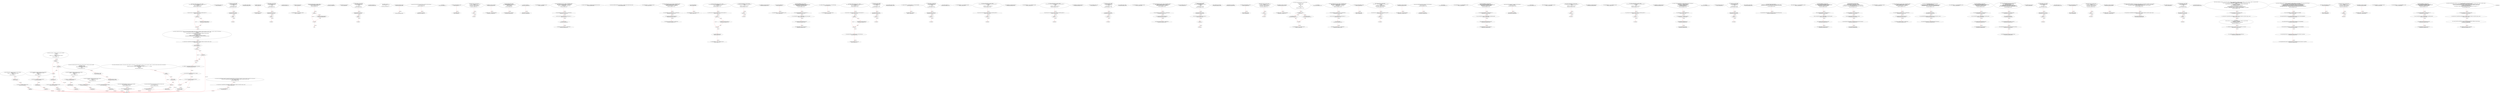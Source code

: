 digraph  {
13 [label="2_ function add(uint256 a, uint256 b) internal pure returns (uint256) {\n        uint256 c = a + b;\n        require(c >= a, \"SafeMath: addition overflow\");\n        return c;\n    }\n13-function_definition-3-7", method="add(uint256 a,uint256 b)", type_label=function_definition];
30 [label="3_ uint256 c = a + b;\n30-new_variable-4-4", method="add(uint256 a,uint256 b)", type_label=new_variable];
38 [label="4_ require(c >= a, \"SafeMath: addition overflow\");\n38-expression_statement-5-5", method="add(uint256 a,uint256 b)", type_label=expression_statement];
48 [label="5_ return c;\n48-return-6-6", method="add(uint256 a,uint256 b)", type_label=return];
50 [label="7_ function sub(uint256 a, uint256 b) internal pure returns (uint256) {\n        require(b <= a, \"SafeMath: subtraction overflow\");\n        uint256 c = a - b;\n        return c;\n    }\n50-function_definition-8-12", method="sub(uint256 a,uint256 b)", type_label=function_definition];
67 [label="8_ require(b <= a, \"SafeMath: subtraction overflow\");\n67-expression_statement-9-9", method="sub(uint256 a,uint256 b)", type_label=expression_statement];
77 [label="9_ uint256 c = a - b;\n77-new_variable-10-10", method="sub(uint256 a,uint256 b)", type_label=new_variable];
85 [label="10_ return c;\n85-return-11-11", method="sub(uint256 a,uint256 b)", type_label=return];
87 [label="12_ function mul(uint256 a, uint256 b) internal pure returns (uint256) {\n        if (a == 0) {\n            return 0;\n        }\n        uint256 c = a * b;\n        require(c / a == b, \"SafeMath: multiplication overflow\");\n        return c;\n    }\n87-function_definition-13-20", method="mul(uint256 a,uint256 b)", type_label=function_definition];
104 [label="13_ if_a == 0\n104-if-14-16", method="mul(uint256 a,uint256 b)", type_label=if];
3520 [label="13_ end_if", method="mul(uint256 a,uint256 b)", type_label=end_if];
109 [label="14_ return 0;\n109-return-15-15", method="mul(uint256 a,uint256 b)", type_label=return];
111 [label="16_ uint256 c = a * b;\n111-new_variable-17-17", method="mul(uint256 a,uint256 b)", type_label=new_variable];
119 [label="17_ require(c / a == b, \"SafeMath: multiplication overflow\");\n119-expression_statement-18-18", method="mul(uint256 a,uint256 b)", type_label=expression_statement];
131 [label="18_ return c;\n131-return-19-19", method="mul(uint256 a,uint256 b)", type_label=return];
133 [label="20_ function div(uint256 a, uint256 b) internal pure returns (uint256) {\n        require(b > 0, \"SafeMath: division by zero\");\n        uint256 c = a / b;\n        return c;\n    }\n133-function_definition-21-25", method="div(uint256 a,uint256 b)", type_label=function_definition];
150 [label="21_ require(b > 0, \"SafeMath: division by zero\");\n150-expression_statement-22-22", method="div(uint256 a,uint256 b)", type_label=expression_statement];
160 [label="22_ uint256 c = a / b;\n160-new_variable-23-23", method="div(uint256 a,uint256 b)", type_label=new_variable];
168 [label="23_ return c;\n168-return-24-24", method="div(uint256 a,uint256 b)", type_label=return];
170 [label="25_ function mod(uint256 a, uint256 b) internal pure returns (uint256) {\n        require(b != 0, \"SafeMath: modulo by zero\");\n        return a % b;\n    }\n170-function_definition-26-29", method="mod(uint256 a,uint256 b)", type_label=function_definition];
187 [label="26_ require(b != 0, \"SafeMath: modulo by zero\");\n187-expression_statement-27-27", method="mod(uint256 a,uint256 b)", type_label=expression_statement];
197 [label="27_ return a % b;\n197-return-28-28", method="mod(uint256 a,uint256 b)", type_label=return];
204 [label="31_ bool not_called_re_ent34 = true;\n204-new_variable-32-32", method="", type_label=new_variable];
210 [label="32_ function bug_re_ent34() public{\n        require(not_called_re_ent34);\n        if( ! (msg.sender.send(1 ether) ) ){\n            revert();\n        }\n        not_called_re_ent34 = false;\n    }\n210-function_definition-33-39", method="bug_re_ent34()", type_label=function_definition];
214 [label="33_ require(not_called_re_ent34);\n214-expression_statement-34-34", method="bug_re_ent34()", type_label=expression_statement];
219 [label="34_ if\n219-if-35-37", method="bug_re_ent34()", type_label=if];
3635 [label="34_ end_if", method="bug_re_ent34()", type_label=end_if];
234 [label="37_ not_called_re_ent34 = false;\n234-expression_statement-38-38", method="bug_re_ent34()", type_label=expression_statement];
239 [label="39_ address public owner;\n239-new_variable-40-40", method="", type_label=new_variable];
244 [label="40_ uint256 counter_re_ent21 =0;\n244-new_variable-41-41", method="", type_label=new_variable];
249 [label="41_ function callme_re_ent21() public{\n        require(counter_re_ent21<=5);\n	if( ! (msg.sender.send(10 ether) ) ){\n            revert();\n        }\n        counter_re_ent21 += 1;\n    }\n249-function_definition-42-48", method="callme_re_ent21()", type_label=function_definition];
253 [label="42_ require(counter_re_ent21<=5);\n253-expression_statement-43-43", method="callme_re_ent21()", type_label=expression_statement];
260 [label="43_ if\n260-if-44-46", method="callme_re_ent21()", type_label=if];
3676 [label="43_ end_if", method="callme_re_ent21()", type_label=end_if];
275 [label="46_ counter_re_ent21 += 1;\n275-expression_statement-47-47", method="callme_re_ent21()", type_label=expression_statement];
279 [label="48_ address private newOwner;\n279-new_variable-49-49", method="", type_label=new_variable];
284 [label="49_ mapping(address => uint) balances_re_ent36;\n284-new_variable-50-50", method="", type_label=new_variable];
290 [label="50_ function withdraw_balances_re_ent36 () public {\n       if (msg.sender.send(balances_re_ent36[msg.sender ]))\n          balances_re_ent36[msg.sender] = 0;\n      }\n290-function_definition-51-54", method="withdraw_balances_re_ent36()", type_label=function_definition];
294 [label="51_ if\n294-if-52-53", method="withdraw_balances_re_ent36()", type_label=if];
3710 [label="51_ end_if", method="withdraw_balances_re_ent36()", type_label=end_if];
307 [label="52_ balances_re_ent36[msg.sender] = 0;\n307-expression_statement-53-53", method="withdraw_balances_re_ent36()", type_label=expression_statement];
331 [label="56_ owner = msg.sender;\n331-expression_statement-57-57", method="", type_label=expression_statement];
337 [label="58_ uint256 counter_re_ent42 =0;\n337-new_variable-59-59", method="", type_label=new_variable];
342 [label="59_ function callme_re_ent42() public{\n        require(counter_re_ent42<=5);\n	if( ! (msg.sender.send(10 ether) ) ){\n            revert();\n        }\n        counter_re_ent42 += 1;\n    }\n342-function_definition-60-66", method="callme_re_ent42()", type_label=function_definition];
346 [label="60_ require(counter_re_ent42<=5);\n346-expression_statement-61-61", method="callme_re_ent42()", type_label=expression_statement];
353 [label="61_ if\n353-if-62-64", method="callme_re_ent42()", type_label=if];
3769 [label="61_ end_if", method="callme_re_ent42()", type_label=end_if];
368 [label="64_ counter_re_ent42 += 1;\n368-expression_statement-65-65", method="callme_re_ent42()", type_label=expression_statement];
372 [label="66_ modifier onlyOwner {\n        require(msg.sender == owner);\n        _;\n    }\n372-expression_statement-67-70", method="", type_label=expression_statement];
375 [label="67_ require(msg.sender == owner);\n375-expression_statement-68-68", method="", type_label=expression_statement];
384 [label="68_ _;\n384-expression_statement-69-69", method="", type_label=expression_statement];
386 [label="70_ function onlyOwnerTransferOwnership(address _newOwner) public onlyOwner {\n        newOwner = _newOwner;\n    }\n386-function_definition-71-73", method="onlyOwnerTransferOwnership(address _newOwner)", type_label=function_definition];
393 [label="70_ onlyOwner\n393-expression_statement-71-71", method="onlyOwnerTransferOwnership(address _newOwner)", type_label=expression_statement];
396 [label="71_ newOwner = _newOwner;\n396-expression_statement-72-72", method="onlyOwnerTransferOwnership(address _newOwner)", type_label=expression_statement];
400 [label="73_ address payable lastPlayer_re_ent2;\n400-new_variable-74-74", method="", type_label=new_variable];
404 [label="74_ uint jackpot_re_ent2;\n404-new_variable-75-75", method="", type_label=new_variable];
408 [label="75_ function buyTicket_re_ent2() public{\n	    if (!(lastPlayer_re_ent2.send(jackpot_re_ent2)))\n        revert();\n      lastPlayer_re_ent2 = msg.sender;\n      jackpot_re_ent2    = address(this).balance;\n    }\n408-function_definition-76-81", method="buyTicket_re_ent2()", type_label=function_definition];
412 [label="76_ if\n412-if-77-78", method="buyTicket_re_ent2()", type_label=if];
3828 [label="76_ end_if", method="buyTicket_re_ent2()", type_label=end_if];
423 [label="78_ lastPlayer_re_ent2 = msg.sender;\n423-expression_statement-79-79", method="buyTicket_re_ent2()", type_label=expression_statement];
429 [label="79_ jackpot_re_ent2    = address(this).balance;\n429-expression_statement-80-80", method="buyTicket_re_ent2()", type_label=expression_statement];
437 [label="81_ function acceptOwnership() public {\n        require(msg.sender == newOwner);\n        emit OwnershipTransferred(now, owner, newOwner);\n        owner = newOwner;\n        newOwner = address(0);\n    }\n437-function_definition-82-87", method="acceptOwnership()", type_label=function_definition];
441 [label="82_ require(msg.sender == newOwner);\n441-expression_statement-83-83", method="acceptOwnership()", type_label=expression_statement];
458 [label="84_ owner = newOwner;\n458-expression_statement-85-85", method="acceptOwnership()", type_label=expression_statement];
462 [label="85_ newOwner = address(0);\n462-expression_statement-86-86", method="acceptOwnership()", type_label=expression_statement];
468 [label="87_ mapping(address => uint) balances_re_ent17;\n468-new_variable-88-88", method="", type_label=new_variable];
474 [label="88_ function withdrawFunds_re_ent17 (uint256 _weiToWithdraw) public {\n        require(balances_re_ent17[msg.sender] >= _weiToWithdraw);\n        (bool success,)=msg.sender.call.value(_weiToWithdraw)(\"\");\n        require(success);   \n        balances_re_ent17[msg.sender] -= _weiToWithdraw;\n    }\n474-function_definition-89-94", method="withdrawFunds_re_ent17(uint256 _weiToWithdraw)", type_label=function_definition];
482 [label="89_ require(balances_re_ent17[msg.sender] >= _weiToWithdraw);\n482-expression_statement-90-90", method="withdrawFunds_re_ent17(uint256 _weiToWithdraw)", type_label=expression_statement];
493 [label="90_ (bool success,)=msg.sender.call.value(_weiToWithdraw)(\"\");\n493-new_variable-91-91", method="withdrawFunds_re_ent17(uint256 _weiToWithdraw)", type_label=new_variable];
513 [label="91_ require(success);\n513-expression_statement-92-92", method="withdrawFunds_re_ent17(uint256 _weiToWithdraw)", type_label=expression_statement];
518 [label="92_ balances_re_ent17[msg.sender] -= _weiToWithdraw;\n518-expression_statement-93-93", method="withdrawFunds_re_ent17(uint256 _weiToWithdraw)", type_label=expression_statement];
529 [label="97_ function transfer(address _to, uint256 _amount) external returns (bool);\n529-function_definition-98-98", method="transfer(address _to,uint256 _amount)", type_label=function_definition];
544 [label="98_ function transferFrom(address _from, address _to, uint256 _amount) external returns (bool);\n544-function_definition-99-99", method="transferFrom(address _from,address _to,uint256 _amount)", type_label=function_definition];
574 [label="102_ mapping(address => uint) balances_re_ent10;\n574-new_variable-103-103", method="", type_label=new_variable];
580 [label="103_ function withdrawFunds_re_ent10 (uint256 _weiToWithdraw) public {\n        require(balances_re_ent10[msg.sender] >= _weiToWithdraw);\n        require(msg.sender.send(_weiToWithdraw));   \n        balances_re_ent10[msg.sender] -= _weiToWithdraw;\n    }\n580-function_definition-104-108", method="withdrawFunds_re_ent10(uint256 _weiToWithdraw)", type_label=function_definition];
588 [label="104_ require(balances_re_ent10[msg.sender] >= _weiToWithdraw);\n588-expression_statement-105-105", method="withdrawFunds_re_ent10(uint256 _weiToWithdraw)", type_label=expression_statement];
599 [label="105_ require(msg.sender.send(_weiToWithdraw));\n599-expression_statement-106-106", method="withdrawFunds_re_ent10(uint256 _weiToWithdraw)", type_label=expression_statement];
611 [label="106_ balances_re_ent10[msg.sender] -= _weiToWithdraw;\n611-expression_statement-107-107", method="withdrawFunds_re_ent10(uint256 _weiToWithdraw)", type_label=expression_statement];
619 [label="108_ bool public safeGuard;\n619-new_variable-109-109", method="", type_label=new_variable];
624 [label="109_ mapping(address => uint) balances_re_ent21;\n624-new_variable-110-110", method="", type_label=new_variable];
630 [label="110_ function withdraw_balances_re_ent21 () public {\n       (bool success,)= msg.sender.call.value(balances_re_ent21[msg.sender ])(\"\");\n       if (success)\n          balances_re_ent21[msg.sender] = 0;\n      }\n630-function_definition-111-115", method="withdraw_balances_re_ent21()", type_label=function_definition];
634 [label="111_ (bool success,)= msg.sender.call.value(balances_re_ent21[msg.sender ])(\"\");\n634-new_variable-112-112", method="withdraw_balances_re_ent21()", type_label=new_variable];
658 [label="112_ if\n658-if-113-114", method="withdraw_balances_re_ent21()", type_label=if];
4074 [label="112_ end_if", method="withdraw_balances_re_ent21()", type_label=end_if];
660 [label="113_ balances_re_ent21[msg.sender] = 0;\n660-expression_statement-114-114", method="withdraw_balances_re_ent21()", type_label=expression_statement];
668 [label="115_ address public feeAccount;\n668-new_variable-116-116", method="", type_label=new_variable];
673 [label="116_ mapping(address => uint) userBalance_re_ent12;\n673-new_variable-117-117", method="", type_label=new_variable];
679 [label="117_ function withdrawBalance_re_ent12() public{\n        if( ! (msg.sender.send(userBalance_re_ent12[msg.sender]) ) ){\n            revert();\n        }\n        userBalance_re_ent12[msg.sender] = 0;\n    }\n679-function_definition-118-123", method="withdrawBalance_re_ent12()", type_label=function_definition];
683 [label="118_ if\n683-if-119-121", method="withdrawBalance_re_ent12()", type_label=if];
4099 [label="118_ end_if", method="withdrawBalance_re_ent12()", type_label=end_if];
701 [label="121_ userBalance_re_ent12[msg.sender] = 0;\n701-expression_statement-122-122", method="withdrawBalance_re_ent12()", type_label=expression_statement];
709 [label="123_ uint public tradingFee = 50;\n709-new_variable-124-124", method="", type_label=new_variable];
715 [label="124_ mapping(address => uint) redeemableEther_re_ent11;\n715-new_variable-125-125", method="", type_label=new_variable];
721 [label="125_ function claimReward_re_ent11() public {        \n        require(redeemableEther_re_ent11[msg.sender] > 0);\n        uint transferValue_re_ent11 = redeemableEther_re_ent11[msg.sender];\n        msg.sender.transfer(transferValue_re_ent11);    \n        redeemableEther_re_ent11[msg.sender] = 0;\n    }\n721-function_definition-126-131", method="claimReward_re_ent11()", type_label=function_definition];
725 [label="126_ require(redeemableEther_re_ent11[msg.sender] > 0);\n725-expression_statement-127-127", method="claimReward_re_ent11()", type_label=expression_statement];
736 [label="127_ uint transferValue_re_ent11 = redeemableEther_re_ent11[msg.sender];\n736-new_variable-128-128", method="claimReward_re_ent11()", type_label=new_variable];
746 [label="128_ msg.sender.transfer(transferValue_re_ent11);\n746-expression_statement-129-129", method="claimReward_re_ent11()", type_label=expression_statement];
755 [label="129_ redeemableEther_re_ent11[msg.sender] = 0;\n755-expression_statement-130-130", method="claimReward_re_ent11()", type_label=expression_statement];
763 [label="131_ mapping (address => mapping (address => uint)) public tokens;\n763-new_variable-132-132", method="", type_label=new_variable];
772 [label="132_ mapping(address => uint) balances_re_ent1;\n772-new_variable-133-133", method="", type_label=new_variable];
778 [label="133_ function withdraw_balances_re_ent1 () public {\n       (bool success,) =msg.sender.call.value(balances_re_ent1[msg.sender ])(\"\");\n       if (success)\n          balances_re_ent1[msg.sender] = 0;\n      }\n778-function_definition-134-138", method="withdraw_balances_re_ent1()", type_label=function_definition];
782 [label="134_ (bool success,) =msg.sender.call.value(balances_re_ent1[msg.sender ])(\"\");\n782-new_variable-135-135", method="withdraw_balances_re_ent1()", type_label=new_variable];
806 [label="135_ if\n806-if-136-137", method="withdraw_balances_re_ent1()", type_label=if];
4222 [label="135_ end_if", method="withdraw_balances_re_ent1()", type_label=end_if];
808 [label="136_ balances_re_ent1[msg.sender] = 0;\n808-expression_statement-137-137", method="withdraw_balances_re_ent1()", type_label=expression_statement];
816 [label="138_ mapping (address => mapping (bytes32 => bool)) public orders;\n816-new_variable-139-139", method="", type_label=new_variable];
825 [label="139_ bool not_called_re_ent41 = true;\n825-new_variable-140-140", method="", type_label=new_variable];
831 [label="140_ function bug_re_ent41() public{\n        require(not_called_re_ent41);\n        if( ! (msg.sender.send(1 ether) ) ){\n            revert();\n        }\n        not_called_re_ent41 = false;\n    }\n831-function_definition-141-147", method="bug_re_ent41()", type_label=function_definition];
835 [label="141_ require(not_called_re_ent41);\n835-expression_statement-142-142", method="bug_re_ent41()", type_label=expression_statement];
840 [label="142_ if\n840-if-143-145", method="bug_re_ent41()", type_label=if];
4256 [label="142_ end_if", method="bug_re_ent41()", type_label=end_if];
855 [label="145_ not_called_re_ent41 = false;\n855-expression_statement-146-146", method="bug_re_ent41()", type_label=expression_statement];
860 [label="147_ mapping (address => mapping (bytes32 => uint)) public orderFills;\n860-new_variable-148-148", method="", type_label=new_variable];
869 [label="148_ uint256 counter_re_ent35 =0;\n869-new_variable-149-149", method="", type_label=new_variable];
874 [label="149_ function callme_re_ent35() public{\n        require(counter_re_ent35<=5);\n	if( ! (msg.sender.send(10 ether) ) ){\n            revert();\n        }\n        counter_re_ent35 += 1;\n    }\n874-function_definition-150-156", method="callme_re_ent35()", type_label=function_definition];
878 [label="150_ require(counter_re_ent35<=5);\n878-expression_statement-151-151", method="callme_re_ent35()", type_label=expression_statement];
885 [label="151_ if\n885-if-152-154", method="callme_re_ent35()", type_label=if];
4301 [label="151_ end_if", method="callme_re_ent35()", type_label=end_if];
900 [label="154_ counter_re_ent35 += 1;\n900-expression_statement-155-155", method="callme_re_ent35()", type_label=expression_statement];
938 [label="157_ mapping(address => uint) userBalance_re_ent40;\n938-new_variable-158-158", method="", type_label=new_variable];
944 [label="158_ function withdrawBalance_re_ent40() public{\n        (bool success,)=msg.sender.call.value(userBalance_re_ent40[msg.sender])(\"\");\n        if( ! success ){\n            revert();\n        }\n        userBalance_re_ent40[msg.sender] = 0;\n    }\n944-function_definition-159-165", method="withdrawBalance_re_ent40()", type_label=function_definition];
948 [label="159_ (bool success,)=msg.sender.call.value(userBalance_re_ent40[msg.sender])(\"\");\n948-new_variable-160-160", method="withdrawBalance_re_ent40()", type_label=new_variable];
972 [label="160_ if\n972-if-161-163", method="withdrawBalance_re_ent40()", type_label=if];
4388 [label="160_ end_if", method="withdrawBalance_re_ent40()", type_label=end_if];
978 [label="163_ userBalance_re_ent40[msg.sender] = 0;\n978-expression_statement-164-164", method="withdrawBalance_re_ent40()", type_label=expression_statement];
1032 [label="166_ mapping(address => uint) userBalance_re_ent33;\n1032-new_variable-167-167", method="", type_label=new_variable];
1038 [label="167_ function withdrawBalance_re_ent33() public{\n        (bool success,)= msg.sender.call.value(userBalance_re_ent33[msg.sender])(\"\");\n        if( ! success ){\n            revert();\n        }\n        userBalance_re_ent33[msg.sender] = 0;\n    }\n1038-function_definition-168-174", method="withdrawBalance_re_ent33()", type_label=function_definition];
1042 [label="168_ (bool success,)= msg.sender.call.value(userBalance_re_ent33[msg.sender])(\"\");\n1042-new_variable-169-169", method="withdrawBalance_re_ent33()", type_label=new_variable];
1066 [label="169_ if\n1066-if-170-172", method="withdrawBalance_re_ent33()", type_label=if];
4482 [label="169_ end_if", method="withdrawBalance_re_ent33()", type_label=end_if];
1072 [label="172_ userBalance_re_ent33[msg.sender] = 0;\n1072-expression_statement-173-173", method="withdrawBalance_re_ent33()", type_label=expression_statement];
1110 [label="175_ bool not_called_re_ent27 = true;\n1110-new_variable-176-176", method="", type_label=new_variable];
1116 [label="176_ function bug_re_ent27() public{\n        require(not_called_re_ent27);\n        if( ! (msg.sender.send(1 ether) ) ){\n            revert();\n        }\n        not_called_re_ent27 = false;\n    }\n1116-function_definition-177-183", method="bug_re_ent27()", type_label=function_definition];
1120 [label="177_ require(not_called_re_ent27);\n1120-expression_statement-178-178", method="bug_re_ent27()", type_label=expression_statement];
1125 [label="178_ if\n1125-if-179-181", method="bug_re_ent27()", type_label=if];
4541 [label="178_ end_if", method="bug_re_ent27()", type_label=end_if];
1140 [label="181_ not_called_re_ent27 = false;\n1140-expression_statement-182-182", method="bug_re_ent27()", type_label=expression_statement];
1167 [label="184_ mapping(address => uint) balances_re_ent31;\n1167-new_variable-185-185", method="", type_label=new_variable];
1173 [label="185_ function withdrawFunds_re_ent31 (uint256 _weiToWithdraw) public {\n        require(balances_re_ent31[msg.sender] >= _weiToWithdraw);\n        require(msg.sender.send(_weiToWithdraw));   \n        balances_re_ent31[msg.sender] -= _weiToWithdraw;\n    }\n1173-function_definition-186-190", method="withdrawFunds_re_ent31(uint256 _weiToWithdraw)", type_label=function_definition];
1181 [label="186_ require(balances_re_ent31[msg.sender] >= _weiToWithdraw);\n1181-expression_statement-187-187", method="withdrawFunds_re_ent31(uint256 _weiToWithdraw)", type_label=expression_statement];
1192 [label="187_ require(msg.sender.send(_weiToWithdraw));\n1192-expression_statement-188-188", method="withdrawFunds_re_ent31(uint256 _weiToWithdraw)", type_label=expression_statement];
1204 [label="188_ balances_re_ent31[msg.sender] -= _weiToWithdraw;\n1204-expression_statement-189-189", method="withdrawFunds_re_ent31(uint256 _weiToWithdraw)", type_label=expression_statement];
1234 [label="191_ bool not_called_re_ent13 = true;\n1234-new_variable-192-192", method="", type_label=new_variable];
1240 [label="192_ function bug_re_ent13() public{\n        require(not_called_re_ent13);\n        (bool success,)=msg.sender.call.value(1 ether)(\"\");\n        if( ! success ){\n            revert();\n        }\n        not_called_re_ent13 = false;\n    }\n1240-function_definition-193-200", method="bug_re_ent13()", type_label=function_definition];
1244 [label="193_ require(not_called_re_ent13);\n1244-expression_statement-194-194", method="bug_re_ent13()", type_label=expression_statement];
1249 [label="194_ (bool success,)=msg.sender.call.value(1 ether)(\"\");\n1249-new_variable-195-195", method="bug_re_ent13()", type_label=new_variable];
1270 [label="195_ if\n1270-if-196-198", method="bug_re_ent13()", type_label=if];
4686 [label="195_ end_if", method="bug_re_ent13()", type_label=end_if];
1276 [label="198_ not_called_re_ent13 = false;\n1276-expression_statement-199-199", method="bug_re_ent13()", type_label=expression_statement];
1293 [label="202_ feeAccount = msg.sender;\n1293-expression_statement-203-203", method="", type_label=expression_statement];
1299 [label="204_ address payable lastPlayer_re_ent37;\n1299-new_variable-205-205", method="", type_label=new_variable];
1303 [label="205_ uint jackpot_re_ent37;\n1303-new_variable-206-206", method="", type_label=new_variable];
1307 [label="206_ function buyTicket_re_ent37() public{\n	    if (!(lastPlayer_re_ent37.send(jackpot_re_ent37)))\n        revert();\n      lastPlayer_re_ent37 = msg.sender;\n      jackpot_re_ent37    = address(this).balance;\n    }\n1307-function_definition-207-212", method="buyTicket_re_ent37()", type_label=function_definition];
1311 [label="207_ if\n1311-if-208-209", method="buyTicket_re_ent37()", type_label=if];
4727 [label="207_ end_if", method="buyTicket_re_ent37()", type_label=end_if];
1322 [label="209_ lastPlayer_re_ent37 = msg.sender;\n1322-expression_statement-210-210", method="buyTicket_re_ent37()", type_label=expression_statement];
1328 [label="210_ jackpot_re_ent37    = address(this).balance;\n1328-expression_statement-211-211", method="buyTicket_re_ent37()", type_label=expression_statement];
1336 [label="212_ function changeSafeguardStatus() onlyOwner public\n    {\n        if (safeGuard == false)\n        {\n            safeGuard = true;\n        }\n        else\n        {\n            safeGuard = false;    \n        }\n    }\n1336-function_definition-213-223", method="changeSafeguardStatus()", type_label=function_definition];
1338 [label="212_ onlyOwner\n1338-expression_statement-213-213", method="changeSafeguardStatus()", type_label=expression_statement];
1342 [label="214_ if_safeGuard == false\n1342-if-215-222", method="changeSafeguardStatus()", type_label=if];
4758 [label="214_ end_if", method="changeSafeguardStatus()", type_label=end_if];
1348 [label="216_ safeGuard = true;\n1348-expression_statement-217-217", method="changeSafeguardStatus()", type_label=expression_statement];
1354 [label="220_ safeGuard = false;\n1354-expression_statement-221-221", method="changeSafeguardStatus()", type_label=expression_statement];
1359 [label="223_ mapping(address => uint) balances_re_ent3;\n1359-new_variable-224-224", method="", type_label=new_variable];
1365 [label="224_ function withdrawFunds_re_ent3 (uint256 _weiToWithdraw) public {\n        require(balances_re_ent3[msg.sender] >= _weiToWithdraw);\n	(bool success,)= msg.sender.call.value(_weiToWithdraw)(\"\");\n        require(success);   \n        balances_re_ent3[msg.sender] -= _weiToWithdraw;\n    }\n1365-function_definition-225-230", method="withdrawFunds_re_ent3(uint256 _weiToWithdraw)", type_label=function_definition];
1373 [label="225_ require(balances_re_ent3[msg.sender] >= _weiToWithdraw);\n1373-expression_statement-226-226", method="withdrawFunds_re_ent3(uint256 _weiToWithdraw)", type_label=expression_statement];
1384 [label="226_ (bool success,)= msg.sender.call.value(_weiToWithdraw)(\"\");\n1384-new_variable-227-227", method="withdrawFunds_re_ent3(uint256 _weiToWithdraw)", type_label=new_variable];
1404 [label="227_ require(success);\n1404-expression_statement-228-228", method="withdrawFunds_re_ent3(uint256 _weiToWithdraw)", type_label=expression_statement];
1409 [label="228_ balances_re_ent3[msg.sender] -= _weiToWithdraw;\n1409-expression_statement-229-229", method="withdrawFunds_re_ent3(uint256 _weiToWithdraw)", type_label=expression_statement];
1417 [label="230_ function calculatePercentage(uint256 PercentOf, uint256 percentTo ) internal pure returns (uint256) \n    {\n        uint256 factor = 10000;\n        require(percentTo <= factor);\n        uint256 c = PercentOf.mul(percentTo).div(factor);\n        return c;\n    }\n1417-function_definition-231-237", method="calculatePercentage(uint256 PercentOf,uint256 percentTo)", type_label=function_definition];
1434 [label="232_ uint256 factor = 10000;\n1434-new_variable-233-233", method="calculatePercentage(uint256 PercentOf,uint256 percentTo)", type_label=new_variable];
1440 [label="233_ require(percentTo <= factor);\n1440-expression_statement-234-234", method="calculatePercentage(uint256 PercentOf,uint256 percentTo)", type_label=expression_statement];
1447 [label="234_ uint256 c = PercentOf.mul(percentTo).div(factor);\n1447-new_variable-235-235", method="calculatePercentage(uint256 PercentOf,uint256 percentTo)", type_label=new_variable];
1463 [label="235_ return c;\n1463-return-236-236", method="calculatePercentage(uint256 PercentOf,uint256 percentTo)", type_label=return];
1465 [label="237_ address payable lastPlayer_re_ent9;\n1465-new_variable-238-238", method="", type_label=new_variable];
1469 [label="238_ uint jackpot_re_ent9;\n1469-new_variable-239-239", method="", type_label=new_variable];
1473 [label="239_ function buyTicket_re_ent9() public{\n	    (bool success,) = lastPlayer_re_ent9.call.value(jackpot_re_ent9)(\"\");\n	    if (!success)\n	        revert();\n      lastPlayer_re_ent9 = msg.sender;\n      jackpot_re_ent9    = address(this).balance;\n    }\n1473-function_definition-240-246", method="buyTicket_re_ent9()", type_label=function_definition];
1477 [label="240_ (bool success,) = lastPlayer_re_ent9.call.value(jackpot_re_ent9)(\"\");\n1477-new_variable-241-241", method="buyTicket_re_ent9()", type_label=new_variable];
1495 [label="241_ if\n1495-if-242-243", method="buyTicket_re_ent9()", type_label=if];
4911 [label="241_ end_if", method="buyTicket_re_ent9()", type_label=end_if];
1500 [label="243_ lastPlayer_re_ent9 = msg.sender;\n1500-expression_statement-244-244", method="buyTicket_re_ent9()", type_label=expression_statement];
1506 [label="244_ jackpot_re_ent9    = address(this).balance;\n1506-expression_statement-245-245", method="buyTicket_re_ent9()", type_label=expression_statement];
1514 [label="246_ function changeFeeAccount(address feeAccount_) public onlyOwner {\n    feeAccount = feeAccount_;\n  }\n1514-function_definition-247-249", method="changeFeeAccount(address feeAccount_)", type_label=function_definition];
1521 [label="246_ onlyOwner\n1521-expression_statement-247-247", method="changeFeeAccount(address feeAccount_)", type_label=expression_statement];
1524 [label="247_ feeAccount = feeAccount_;\n1524-expression_statement-248-248", method="changeFeeAccount(address feeAccount_)", type_label=expression_statement];
1528 [label="249_ mapping(address => uint) redeemableEther_re_ent25;\n1528-new_variable-250-250", method="", type_label=new_variable];
1534 [label="250_ function claimReward_re_ent25() public {        \n        require(redeemableEther_re_ent25[msg.sender] > 0);\n        uint transferValue_re_ent25 = redeemableEther_re_ent25[msg.sender];\n        msg.sender.transfer(transferValue_re_ent25);    \n        redeemableEther_re_ent25[msg.sender] = 0;\n    }\n1534-function_definition-251-256", method="claimReward_re_ent25()", type_label=function_definition];
1538 [label="251_ require(redeemableEther_re_ent25[msg.sender] > 0);\n1538-expression_statement-252-252", method="claimReward_re_ent25()", type_label=expression_statement];
1549 [label="252_ uint transferValue_re_ent25 = redeemableEther_re_ent25[msg.sender];\n1549-new_variable-253-253", method="claimReward_re_ent25()", type_label=new_variable];
1559 [label="253_ msg.sender.transfer(transferValue_re_ent25);\n1559-expression_statement-254-254", method="claimReward_re_ent25()", type_label=expression_statement];
1568 [label="254_ redeemableEther_re_ent25[msg.sender] = 0;\n1568-expression_statement-255-255", method="claimReward_re_ent25()", type_label=expression_statement];
1576 [label="256_ function changetradingFee(uint tradingFee_) public onlyOwner{\n    tradingFee = tradingFee_;\n  }\n1576-function_definition-257-259", method="changetradingFee(uint tradingFee_)", type_label=function_definition];
1583 [label="256_ onlyOwner\n1583-expression_statement-257-257", method="changetradingFee(uint tradingFee_)", type_label=expression_statement];
1586 [label="257_ tradingFee = tradingFee_;\n1586-expression_statement-258-258", method="changetradingFee(uint tradingFee_)", type_label=expression_statement];
1590 [label="259_ mapping(address => uint) userBalance_re_ent19;\n1590-new_variable-260-260", method="", type_label=new_variable];
1596 [label="260_ function withdrawBalance_re_ent19() public{\n        if( ! (msg.sender.send(userBalance_re_ent19[msg.sender]) ) ){\n            revert();\n        }\n        userBalance_re_ent19[msg.sender] = 0;\n    }\n1596-function_definition-261-266", method="withdrawBalance_re_ent19()", type_label=function_definition];
1600 [label="261_ if\n1600-if-262-264", method="withdrawBalance_re_ent19()", type_label=if];
5016 [label="261_ end_if", method="withdrawBalance_re_ent19()", type_label=end_if];
1618 [label="264_ userBalance_re_ent19[msg.sender] = 0;\n1618-expression_statement-265-265", method="withdrawBalance_re_ent19()", type_label=expression_statement];
1626 [label="266_ function availableTradingFeeOwner() public view returns(uint256){\n      return tokens[address(0)][feeAccount];\n  }\n1626-function_definition-267-269", method="availableTradingFeeOwner()", type_label=function_definition];
1635 [label="267_ return tokens[address(0)][feeAccount];\n1635-return-268-268", method="availableTradingFeeOwner()", type_label=return];
1643 [label="269_ mapping(address => uint) userBalance_re_ent26;\n1643-new_variable-270-270", method="", type_label=new_variable];
1649 [label="270_ function withdrawBalance_re_ent26() public{\n        (bool success,)= msg.sender.call.value(userBalance_re_ent26[msg.sender])(\"\");\n        if( ! success ){\n            revert();\n        }\n        userBalance_re_ent26[msg.sender] = 0;\n    }\n1649-function_definition-271-277", method="withdrawBalance_re_ent26()", type_label=function_definition];
1653 [label="271_ (bool success,)= msg.sender.call.value(userBalance_re_ent26[msg.sender])(\"\");\n1653-new_variable-272-272", method="withdrawBalance_re_ent26()", type_label=new_variable];
1677 [label="272_ if\n1677-if-273-275", method="withdrawBalance_re_ent26()", type_label=if];
5093 [label="272_ end_if", method="withdrawBalance_re_ent26()", type_label=end_if];
1683 [label="275_ userBalance_re_ent26[msg.sender] = 0;\n1683-expression_statement-276-276", method="withdrawBalance_re_ent26()", type_label=expression_statement];
1691 [label="277_ function withdrawTradingFeeOwner() public onlyOwner returns (string memory){\n      uint256 amount = availableTradingFeeOwner();\n      require (amount > 0, 'Nothing to withdraw');\n      tokens[address(0)][feeAccount] = 0;\n      msg.sender.transfer(amount);\n      emit OwnerWithdrawTradingFee(owner, amount);\n  }\n1691-function_definition-278-284", method="withdrawTradingFeeOwner()", type_label=function_definition];
1694 [label="277_ onlyOwner\n1694-expression_statement-278-278", method="withdrawTradingFeeOwner()", type_label=expression_statement];
1701 [label="278_ uint256 amount = availableTradingFeeOwner();\n1701-new_variable-279-279", method="withdrawTradingFeeOwner()", type_label=new_variable];
1708 [label="279_ require (amount > 0, 'Nothing to withdraw');\n1708-expression_statement-280-280", method="withdrawTradingFeeOwner()", type_label=expression_statement];
1718 [label="280_ tokens[address(0)][feeAccount] = 0;\n1718-expression_statement-281-281", method="withdrawTradingFeeOwner()", type_label=expression_statement];
1728 [label="281_ msg.sender.transfer(amount);\n1728-expression_statement-282-282", method="withdrawTradingFeeOwner()", type_label=expression_statement];
1743 [label="284_ bool not_called_re_ent20 = true;\n1743-new_variable-285-285", method="", type_label=new_variable];
1749 [label="285_ function bug_re_ent20() public{\n        require(not_called_re_ent20);\n        if( ! (msg.sender.send(1 ether) ) ){\n            revert();\n        }\n        not_called_re_ent20 = false;\n    }\n1749-function_definition-286-292", method="bug_re_ent20()", type_label=function_definition];
1753 [label="286_ require(not_called_re_ent20);\n1753-expression_statement-287-287", method="bug_re_ent20()", type_label=expression_statement];
1758 [label="287_ if\n1758-if-288-290", method="bug_re_ent20()", type_label=if];
5174 [label="287_ end_if", method="bug_re_ent20()", type_label=end_if];
1773 [label="290_ not_called_re_ent20 = false;\n1773-expression_statement-291-291", method="bug_re_ent20()", type_label=expression_statement];
1778 [label="292_ function deposit() public payable {\n    tokens[address(0)][msg.sender] = tokens[address(0)][msg.sender].add(msg.value);\n    emit Deposit(now, address(0), msg.sender, msg.value, tokens[address(0)][msg.sender]);\n  }\n1778-function_definition-293-296", method="deposit()", type_label=function_definition];
1783 [label="293_ tokens[address(0)][msg.sender] = tokens[address(0)][msg.sender].add(msg.value);\n1783-expression_statement-294-294", method="deposit()", type_label=expression_statement];
1836 [label="296_ mapping(address => uint) redeemableEther_re_ent32;\n1836-new_variable-297-297", method="", type_label=new_variable];
1842 [label="297_ function claimReward_re_ent32() public {        \n        require(redeemableEther_re_ent32[msg.sender] > 0);\n        uint transferValue_re_ent32 = redeemableEther_re_ent32[msg.sender];\n        msg.sender.transfer(transferValue_re_ent32);    \n        redeemableEther_re_ent32[msg.sender] = 0;\n    }\n1842-function_definition-298-303", method="claimReward_re_ent32()", type_label=function_definition];
1846 [label="298_ require(redeemableEther_re_ent32[msg.sender] > 0);\n1846-expression_statement-299-299", method="claimReward_re_ent32()", type_label=expression_statement];
1857 [label="299_ uint transferValue_re_ent32 = redeemableEther_re_ent32[msg.sender];\n1857-new_variable-300-300", method="claimReward_re_ent32()", type_label=new_variable];
1867 [label="300_ msg.sender.transfer(transferValue_re_ent32);\n1867-expression_statement-301-301", method="claimReward_re_ent32()", type_label=expression_statement];
1876 [label="301_ redeemableEther_re_ent32[msg.sender] = 0;\n1876-expression_statement-302-302", method="claimReward_re_ent32()", type_label=expression_statement];
1884 [label="303_ function withdraw(uint amount) public {\n    require(!safeGuard,\"System Paused by Admin\");\n    require(tokens[address(0)][msg.sender] >= amount);\n    tokens[address(0)][msg.sender] = tokens[address(0)][msg.sender].sub(amount);\n    msg.sender.transfer(amount);\n    emit Withdraw(now, address(0), msg.sender, amount, tokens[address(0)][msg.sender]);\n  }\n1884-function_definition-304-310", method="withdraw(uint amount)", type_label=function_definition];
1892 [label="304_ require(!safeGuard,\"System Paused by Admin\");\n1892-expression_statement-305-305", method="withdraw(uint amount)", type_label=expression_statement];
1901 [label="305_ require(tokens[address(0)][msg.sender] >= amount);\n1901-expression_statement-306-306", method="withdraw(uint amount)", type_label=expression_statement];
1916 [label="306_ tokens[address(0)][msg.sender] = tokens[address(0)][msg.sender].sub(amount);\n1916-expression_statement-307-307", method="withdraw(uint amount)", type_label=expression_statement];
1941 [label="307_ msg.sender.transfer(amount);\n1941-expression_statement-308-308", method="withdraw(uint amount)", type_label=expression_statement];
1974 [label="310_ mapping(address => uint) balances_re_ent38;\n1974-new_variable-311-311", method="", type_label=new_variable];
1980 [label="311_ function withdrawFunds_re_ent38 (uint256 _weiToWithdraw) public {\n        require(balances_re_ent38[msg.sender] >= _weiToWithdraw);\n        require(msg.sender.send(_weiToWithdraw));   \n        balances_re_ent38[msg.sender] -= _weiToWithdraw;\n    }\n1980-function_definition-312-316", method="withdrawFunds_re_ent38(uint256 _weiToWithdraw)", type_label=function_definition];
1988 [label="312_ require(balances_re_ent38[msg.sender] >= _weiToWithdraw);\n1988-expression_statement-313-313", method="withdrawFunds_re_ent38(uint256 _weiToWithdraw)", type_label=expression_statement];
1999 [label="313_ require(msg.sender.send(_weiToWithdraw));\n1999-expression_statement-314-314", method="withdrawFunds_re_ent38(uint256 _weiToWithdraw)", type_label=expression_statement];
2011 [label="314_ balances_re_ent38[msg.sender] -= _weiToWithdraw;\n2011-expression_statement-315-315", method="withdrawFunds_re_ent38(uint256 _weiToWithdraw)", type_label=expression_statement];
2019 [label="316_ function depositToken(address token, uint amount) public {\n    require(token!=address(0));\n    require(ERC20Essential(token).transferFrom(msg.sender, address(this), amount));\n    tokens[token][msg.sender] = tokens[token][msg.sender].add(amount);\n    emit Deposit(now, token, msg.sender, amount, tokens[token][msg.sender]);\n  }\n2019-function_definition-317-322", method="depositToken(address token,uint amount)", type_label=function_definition];
2031 [label="317_ require(token!=address(0));\n2031-expression_statement-318-318", method="depositToken(address token,uint amount)", type_label=expression_statement];
2040 [label="318_ require(ERC20Essential(token).transferFrom(msg.sender, address(this), amount));\n2040-expression_statement-319-319", method="depositToken(address token,uint amount)", type_label=expression_statement];
2061 [label="319_ tokens[token][msg.sender] = tokens[token][msg.sender].add(amount);\n2061-expression_statement-320-320", method="depositToken(address token,uint amount)", type_label=expression_statement];
2102 [label="322_ mapping(address => uint) redeemableEther_re_ent4;\n2102-new_variable-323-323", method="", type_label=new_variable];
2108 [label="323_ function claimReward_re_ent4() public {        \n        require(redeemableEther_re_ent4[msg.sender] > 0);\n        uint transferValue_re_ent4 = redeemableEther_re_ent4[msg.sender];\n        msg.sender.transfer(transferValue_re_ent4);    \n        redeemableEther_re_ent4[msg.sender] = 0;\n    }\n2108-function_definition-324-329", method="claimReward_re_ent4()", type_label=function_definition];
2112 [label="324_ require(redeemableEther_re_ent4[msg.sender] > 0);\n2112-expression_statement-325-325", method="claimReward_re_ent4()", type_label=expression_statement];
2123 [label="325_ uint transferValue_re_ent4 = redeemableEther_re_ent4[msg.sender];\n2123-new_variable-326-326", method="claimReward_re_ent4()", type_label=new_variable];
2133 [label="326_ msg.sender.transfer(transferValue_re_ent4);\n2133-expression_statement-327-327", method="claimReward_re_ent4()", type_label=expression_statement];
2142 [label="327_ redeemableEther_re_ent4[msg.sender] = 0;\n2142-expression_statement-328-328", method="claimReward_re_ent4()", type_label=expression_statement];
2150 [label="329_ function withdrawToken(address token, uint amount) public {\n    require(!safeGuard,\"System Paused by Admin\");\n    require(token!=address(0));\n    require(tokens[token][msg.sender] >= amount);\n    tokens[token][msg.sender] = tokens[token][msg.sender].sub(amount);\n	  ERC20Essential(token).transfer(msg.sender, amount);\n    emit Withdraw(now, token, msg.sender, amount, tokens[token][msg.sender]);\n  }\n2150-function_definition-330-337", method="withdrawToken(address token,uint amount)", type_label=function_definition];
2162 [label="330_ require(!safeGuard,\"System Paused by Admin\");\n2162-expression_statement-331-331", method="withdrawToken(address token,uint amount)", type_label=expression_statement];
2171 [label="331_ require(token!=address(0));\n2171-expression_statement-332-332", method="withdrawToken(address token,uint amount)", type_label=expression_statement];
2180 [label="332_ require(tokens[token][msg.sender] >= amount);\n2180-expression_statement-333-333", method="withdrawToken(address token,uint amount)", type_label=expression_statement];
2193 [label="333_ tokens[token][msg.sender] = tokens[token][msg.sender].sub(amount);\n2193-expression_statement-334-334", method="withdrawToken(address token,uint amount)", type_label=expression_statement];
2214 [label="334_ ERC20Essential(token).transfer(msg.sender, amount);\n2214-expression_statement-335-335", method="withdrawToken(address token,uint amount)", type_label=expression_statement];
2248 [label="337_ uint256 counter_re_ent7 =0;\n2248-new_variable-338-338", method="", type_label=new_variable];
2253 [label="338_ function callme_re_ent7() public{\n        require(counter_re_ent7<=5);\n	if( ! (msg.sender.send(10 ether) ) ){\n            revert();\n        }\n        counter_re_ent7 += 1;\n    }\n2253-function_definition-339-345", method="callme_re_ent7()", type_label=function_definition];
2257 [label="339_ require(counter_re_ent7<=5);\n2257-expression_statement-340-340", method="callme_re_ent7()", type_label=expression_statement];
2264 [label="340_ if\n2264-if-341-343", method="callme_re_ent7()", type_label=if];
5680 [label="340_ end_if", method="callme_re_ent7()", type_label=end_if];
2279 [label="343_ counter_re_ent7 += 1;\n2279-expression_statement-344-344", method="callme_re_ent7()", type_label=expression_statement];
2283 [label="345_ function balanceOf(address token, address user) public view returns (uint) {\n    return tokens[token][user];\n  }\n2283-function_definition-346-348", method="balanceOf(address token,address user)", type_label=function_definition];
2300 [label="346_ return tokens[token][user];\n2300-return-347-347", method="balanceOf(address token,address user)", type_label=return];
2306 [label="348_ address payable lastPlayer_re_ent23;\n2306-new_variable-349-349", method="", type_label=new_variable];
2310 [label="349_ uint jackpot_re_ent23;\n2310-new_variable-350-350", method="", type_label=new_variable];
2314 [label="350_ function buyTicket_re_ent23() public{\n	    if (!(lastPlayer_re_ent23.send(jackpot_re_ent23)))\n        revert();\n      lastPlayer_re_ent23 = msg.sender;\n      jackpot_re_ent23    = address(this).balance;\n    }\n2314-function_definition-351-356", method="buyTicket_re_ent23()", type_label=function_definition];
2318 [label="351_ if\n2318-if-352-353", method="buyTicket_re_ent23()", type_label=if];
5734 [label="351_ end_if", method="buyTicket_re_ent23()", type_label=end_if];
2329 [label="353_ lastPlayer_re_ent23 = msg.sender;\n2329-expression_statement-354-354", method="buyTicket_re_ent23()", type_label=expression_statement];
2335 [label="354_ jackpot_re_ent23    = address(this).balance;\n2335-expression_statement-355-355", method="buyTicket_re_ent23()", type_label=expression_statement];
2343 [label="356_ function order(address tokenGet, uint amountGet, address tokenGive, uint amountGive, uint expires, uint nonce) public {\n    bytes32 hash = keccak256(abi.encodePacked(this, tokenGet, amountGet, tokenGive, amountGive, expires, nonce));\n    orders[msg.sender][hash] = true;\n    emit Order(now, tokenGet, amountGet, tokenGive, amountGive, expires, nonce, msg.sender);\n  }\n2343-function_definition-357-361", method="order(address tokenGet,uint amountGet,address tokenGive,uint amountGive,uint expires,uint nonce)", type_label=function_definition];
2371 [label="357_ bytes32 hash = keccak256(abi.encodePacked(this, tokenGet, amountGet, tokenGive, amountGive, expires, nonce));\n2371-new_variable-358-358", method="order(address tokenGet,uint amountGet,address tokenGive,uint amountGive,uint expires,uint nonce)", type_label=new_variable];
2397 [label="358_ orders[msg.sender][hash] = true;\n2397-expression_statement-359-359", method="order(address tokenGet,uint amountGet,address tokenGive,uint amountGive,uint expires,uint nonce)", type_label=expression_statement];
2428 [label="361_ uint256 counter_re_ent14 =0;\n2428-new_variable-362-362", method="", type_label=new_variable];
2433 [label="362_ function callme_re_ent14() public{\n        require(counter_re_ent14<=5);\n	if( ! (msg.sender.send(10 ether) ) ){\n            revert();\n        }\n        counter_re_ent14 += 1;\n    }\n2433-function_definition-363-369", method="callme_re_ent14()", type_label=function_definition];
2437 [label="363_ require(counter_re_ent14<=5);\n2437-expression_statement-364-364", method="callme_re_ent14()", type_label=expression_statement];
2444 [label="364_ if\n2444-if-365-367", method="callme_re_ent14()", type_label=if];
5860 [label="364_ end_if", method="callme_re_ent14()", type_label=end_if];
2459 [label="367_ counter_re_ent14 += 1;\n2459-expression_statement-368-368", method="callme_re_ent14()", type_label=expression_statement];
2463 [label="369_ function trade(address tokenGet, uint amountGet, address tokenGive, uint amountGive, uint expires, uint nonce, address user, uint8 v, bytes32 r, bytes32 s, uint amount) public {\n    require(!safeGuard,\"System Paused by Admin\");\n    bytes32 hash = keccak256(abi.encodePacked(this, tokenGet, amountGet, tokenGive, amountGive, expires, nonce));\n    require((\n      (orders[user][hash] || ecrecover(keccak256(abi.encodePacked(\"\x19Ethereum Signed Message:\n32\", hash)),v,r,s) == user) &&\n      block.number <= expires &&\n      orderFills[user][hash].add(amount) <= amountGet\n    ));\n    tradeBalances(tokenGet, amountGet, tokenGive, amountGive, user, amount);\n    orderFills[user][hash] = orderFills[user][hash].add(amount);\n    emit Trade(now, tokenGet, amount, tokenGive, amountGive * amount / amountGet, user, msg.sender);\n  }\n2463-function_definition-370-381", method="trade(address tokenGet,uint amountGet,address tokenGive,uint amountGive,uint expires,uint nonce,address user,uint8 v,bytes32 r,bytes32 s,uint amount)", type_label=function_definition];
2511 [label="370_ require(!safeGuard,\"System Paused by Admin\");\n2511-expression_statement-371-371", method="trade(address tokenGet,uint amountGet,address tokenGive,uint amountGive,uint expires,uint nonce,address user,uint8 v,bytes32 r,bytes32 s,uint amount)", type_label=expression_statement];
2520 [label="371_ bytes32 hash = keccak256(abi.encodePacked(this, tokenGet, amountGet, tokenGive, amountGive, expires, nonce));\n2520-new_variable-372-372", method="trade(address tokenGet,uint amountGet,address tokenGive,uint amountGive,uint expires,uint nonce,address user,uint8 v,bytes32 r,bytes32 s,uint amount)", type_label=new_variable];
2546 [label="372_ require((\n      (orders[user][hash] || ecrecover(keccak256(abi.encodePacked(\"\x19Ethereum Signed Message:\n32\", hash)),v,r,s) == user) &&\n      block.number <= expires &&\n      orderFills[user][hash].add(amount) <= amountGet\n    ));\n2546-expression_statement-373-377", method="trade(address tokenGet,uint amountGet,address tokenGive,uint amountGive,uint expires,uint nonce,address user,uint8 v,bytes32 r,bytes32 s,uint amount)", type_label=expression_statement];
2600 [label="377_ tradeBalances(tokenGet, amountGet, tokenGive, amountGive, user, amount);\n2600-expression_statement-378-378", method="trade(address tokenGet,uint amountGet,address tokenGive,uint amountGive,uint expires,uint nonce,address user,uint8 v,bytes32 r,bytes32 s,uint amount)", type_label=expression_statement];
2615 [label="378_ orderFills[user][hash] = orderFills[user][hash].add(amount);\n2615-expression_statement-379-379", method="trade(address tokenGet,uint amountGet,address tokenGive,uint amountGive,uint expires,uint nonce,address user,uint8 v,bytes32 r,bytes32 s,uint amount)", type_label=expression_statement];
2654 [label="381_ function tradeBalances(address tokenGet, uint amountGet, address tokenGive, uint amountGive, address user, uint amount) internal {\n    uint tradingFeeXfer = calculatePercentage(amount,tradingFee);\n    tokens[tokenGet][msg.sender] = tokens[tokenGet][msg.sender].sub(amount.add(tradingFeeXfer));\n    tokens[tokenGet][user] = tokens[tokenGet][user].add(amount.sub(tradingFeeXfer));\n    tokens[address(0)][feeAccount] = tokens[address(0)][feeAccount].add(tradingFeeXfer);\n    tokens[tokenGive][user] = tokens[tokenGive][user].sub(amountGive.mul(amount) / amountGet);\n    tokens[tokenGive][msg.sender] = tokens[tokenGive][msg.sender].add(amountGive.mul(amount) / amountGet);\n  }\n2654-function_definition-382-389", method="tradeBalances(address tokenGet,uint amountGet,address tokenGive,uint amountGive,address user,uint amount)", type_label=function_definition];
2682 [label="382_ uint tradingFeeXfer = calculatePercentage(amount,tradingFee);\n2682-new_variable-383-383", method="tradeBalances(address tokenGet,uint amountGet,address tokenGive,uint amountGive,address user,uint amount)", type_label=new_variable];
2693 [label="383_ tokens[tokenGet][msg.sender] = tokens[tokenGet][msg.sender].sub(amount.add(tradingFeeXfer));\n2693-expression_statement-384-384", method="tradeBalances(address tokenGet,uint amountGet,address tokenGive,uint amountGive,address user,uint amount)", type_label=expression_statement];
2719 [label="384_ tokens[tokenGet][user] = tokens[tokenGet][user].add(amount.sub(tradingFeeXfer));\n2719-expression_statement-385-385", method="tradeBalances(address tokenGet,uint amountGet,address tokenGive,uint amountGive,address user,uint amount)", type_label=expression_statement];
2741 [label="385_ tokens[address(0)][feeAccount] = tokens[address(0)][feeAccount].add(tradingFeeXfer);\n2741-expression_statement-386-386", method="tradeBalances(address tokenGet,uint amountGet,address tokenGive,uint amountGive,address user,uint amount)", type_label=expression_statement];
2762 [label="386_ tokens[tokenGive][user] = tokens[tokenGive][user].sub(amountGive.mul(amount) / amountGet);\n2762-expression_statement-387-387", method="tradeBalances(address tokenGet,uint amountGet,address tokenGive,uint amountGive,address user,uint amount)", type_label=expression_statement];
2786 [label="387_ tokens[tokenGive][msg.sender] = tokens[tokenGive][msg.sender].add(amountGive.mul(amount) / amountGet);\n2786-expression_statement-388-388", method="tradeBalances(address tokenGet,uint amountGet,address tokenGive,uint amountGive,address user,uint amount)", type_label=expression_statement];
2814 [label="389_ address payable lastPlayer_re_ent30;\n2814-new_variable-390-390", method="", type_label=new_variable];
2818 [label="390_ uint jackpot_re_ent30;\n2818-new_variable-391-391", method="", type_label=new_variable];
2822 [label="391_ function buyTicket_re_ent30() public{\n	    if (!(lastPlayer_re_ent30.send(jackpot_re_ent30)))\n        revert();\n      lastPlayer_re_ent30 = msg.sender;\n      jackpot_re_ent30    = address(this).balance;\n    }\n2822-function_definition-392-397", method="buyTicket_re_ent30()", type_label=function_definition];
2826 [label="392_ if\n2826-if-393-394", method="buyTicket_re_ent30()", type_label=if];
6242 [label="392_ end_if", method="buyTicket_re_ent30()", type_label=end_if];
2837 [label="394_ lastPlayer_re_ent30 = msg.sender;\n2837-expression_statement-395-395", method="buyTicket_re_ent30()", type_label=expression_statement];
2843 [label="395_ jackpot_re_ent30    = address(this).balance;\n2843-expression_statement-396-396", method="buyTicket_re_ent30()", type_label=expression_statement];
2851 [label="397_ function testTrade(address tokenGet, uint amountGet, address tokenGive, uint amountGive, uint expires, uint nonce, address user, uint8 v, bytes32 r, bytes32 s, uint amount, address sender) public view returns(bool) {\n    if (!(\n      tokens[tokenGet][sender] >= amount &&\n      availableVolume(tokenGet, amountGet, tokenGive, amountGive, expires, nonce, user, v, r, s) >= amount\n    )) return false;\n    return true;\n  }\n2851-function_definition-398-404", method="testTrade(address tokenGet,uint amountGet,address tokenGive,uint amountGive,uint expires,uint nonce,address user,uint8 v,bytes32 r,bytes32 s,uint amount,address sender)", type_label=function_definition];
2908 [label="398_ if\n2908-if-399-402", method="testTrade(address tokenGet,uint amountGet,address tokenGive,uint amountGive,uint expires,uint nonce,address user,uint8 v,bytes32 r,bytes32 s,uint amount,address sender)", type_label=if];
6324 [label="398_ end_if", method="testTrade(address tokenGet,uint amountGet,address tokenGive,uint amountGive,uint expires,uint nonce,address user,uint8 v,bytes32 r,bytes32 s,uint amount,address sender)", type_label=end_if];
2943 [label="401_ return false;\n2943-return-402-402", method="testTrade(address tokenGet,uint amountGet,address tokenGive,uint amountGive,uint expires,uint nonce,address user,uint8 v,bytes32 r,bytes32 s,uint amount,address sender)", type_label=return];
2946 [label="402_ return true;\n2946-return-403-403", method="testTrade(address tokenGet,uint amountGet,address tokenGive,uint amountGive,uint expires,uint nonce,address user,uint8 v,bytes32 r,bytes32 s,uint amount,address sender)", type_label=return];
2949 [label="404_ mapping(address => uint) balances_re_ent8;\n2949-new_variable-405-405", method="", type_label=new_variable];
2955 [label="405_ function withdraw_balances_re_ent8 () public {\n       (bool success,) = msg.sender.call.value(balances_re_ent8[msg.sender ])(\"\");\n       if (success)\n          balances_re_ent8[msg.sender] = 0;\n      }\n2955-function_definition-406-410", method="withdraw_balances_re_ent8()", type_label=function_definition];
2959 [label="406_ (bool success,) = msg.sender.call.value(balances_re_ent8[msg.sender ])(\"\");\n2959-new_variable-407-407", method="withdraw_balances_re_ent8()", type_label=new_variable];
2983 [label="407_ if\n2983-if-408-409", method="withdraw_balances_re_ent8()", type_label=if];
6399 [label="407_ end_if", method="withdraw_balances_re_ent8()", type_label=end_if];
2985 [label="408_ balances_re_ent8[msg.sender] = 0;\n2985-expression_statement-409-409", method="withdraw_balances_re_ent8()", type_label=expression_statement];
2993 [label="410_ function availableVolume(address tokenGet, uint amountGet, address tokenGive, uint amountGive, uint expires, uint nonce, address user, uint8 v, bytes32 r, bytes32 s) public view returns(uint) {\n    bytes32 hash = keccak256(abi.encodePacked(this, tokenGet, amountGet, tokenGive, amountGive, expires, nonce));\n    uint available1;\n    if (!(\n      (orders[user][hash] || ecrecover(keccak256(abi.encodePacked(\"\x19Ethereum Signed Message:\n32\", hash)),v,r,s) == user) &&\n      block.number <= expires\n    )) return 0;\n    available1 = tokens[tokenGive][user].mul(amountGet) / amountGive;\n    if (amountGet.sub(orderFills[user][hash])<available1) return amountGet.sub(orderFills[user][hash]);\n    return available1;\n  }\n2993-function_definition-411-421", method="availableVolume(address tokenGet,uint amountGet,address tokenGive,uint amountGive,uint expires,uint nonce,address user,uint8 v,bytes32 r,bytes32 s)", type_label=function_definition];
3042 [label="411_ bytes32 hash = keccak256(abi.encodePacked(this, tokenGet, amountGet, tokenGive, amountGive, expires, nonce));\n3042-new_variable-412-412", method="availableVolume(address tokenGet,uint amountGet,address tokenGive,uint amountGive,uint expires,uint nonce,address user,uint8 v,bytes32 r,bytes32 s)", type_label=new_variable];
3068 [label="412_ uint available1;\n3068-new_variable-413-413", method="availableVolume(address tokenGet,uint amountGet,address tokenGive,uint amountGive,uint expires,uint nonce,address user,uint8 v,bytes32 r,bytes32 s)", type_label=new_variable];
3073 [label="413_ if\n3073-if-414-417", method="availableVolume(address tokenGet,uint amountGet,address tokenGive,uint amountGive,uint expires,uint nonce,address user,uint8 v,bytes32 r,bytes32 s)", type_label=if];
6489 [label="413_ end_if", method="availableVolume(address tokenGet,uint amountGet,address tokenGive,uint amountGive,uint expires,uint nonce,address user,uint8 v,bytes32 r,bytes32 s)", type_label=end_if];
3112 [label="416_ return 0;\n3112-return-417-417", method="availableVolume(address tokenGet,uint amountGet,address tokenGive,uint amountGive,uint expires,uint nonce,address user,uint8 v,bytes32 r,bytes32 s)", type_label=return];
3114 [label="417_ available1 = tokens[tokenGive][user].mul(amountGet) / amountGive;\n3114-expression_statement-418-418", method="availableVolume(address tokenGet,uint amountGet,address tokenGive,uint amountGive,uint expires,uint nonce,address user,uint8 v,bytes32 r,bytes32 s)", type_label=expression_statement];
3129 [label="418_ if_amountGet.sub(orderFills[user][hash])<available1\n3129-if-419-419", method="availableVolume(address tokenGet,uint amountGet,address tokenGive,uint amountGive,uint expires,uint nonce,address user,uint8 v,bytes32 r,bytes32 s)", type_label=if];
6545 [label="418_ end_if", method="availableVolume(address tokenGet,uint amountGet,address tokenGive,uint amountGive,uint expires,uint nonce,address user,uint8 v,bytes32 r,bytes32 s)", type_label=end_if];
3142 [label="418_ return amountGet.sub(orderFills[user][hash]);\n3142-return-419-419", method="availableVolume(address tokenGet,uint amountGet,address tokenGive,uint amountGive,uint expires,uint nonce,address user,uint8 v,bytes32 r,bytes32 s)", type_label=return];
3153 [label="419_ return available1;\n3153-return-420-420", method="availableVolume(address tokenGet,uint amountGet,address tokenGive,uint amountGive,uint expires,uint nonce,address user,uint8 v,bytes32 r,bytes32 s)", type_label=return];
3155 [label="421_ function amountFilled(address tokenGet, uint amountGet, address tokenGive, uint amountGive, uint expires, uint nonce, address user) public view returns(uint) {\n    bytes32 hash = keccak256(abi.encodePacked(this, tokenGet, amountGet, tokenGive, amountGive, expires, nonce));\n    return orderFills[user][hash];\n  }\n3155-function_definition-422-425", method="amountFilled(address tokenGet,uint amountGet,address tokenGive,uint amountGive,uint expires,uint nonce,address user)", type_label=function_definition];
3192 [label="422_ bytes32 hash = keccak256(abi.encodePacked(this, tokenGet, amountGet, tokenGive, amountGive, expires, nonce));\n3192-new_variable-423-423", method="amountFilled(address tokenGet,uint amountGet,address tokenGive,uint amountGive,uint expires,uint nonce,address user)", type_label=new_variable];
3218 [label="423_ return orderFills[user][hash];\n3218-return-424-424", method="amountFilled(address tokenGet,uint amountGet,address tokenGive,uint amountGive,uint expires,uint nonce,address user)", type_label=return];
3224 [label="425_ mapping(address => uint) redeemableEther_re_ent39;\n3224-new_variable-426-426", method="", type_label=new_variable];
3230 [label="426_ function claimReward_re_ent39() public {        \n        require(redeemableEther_re_ent39[msg.sender] > 0);\n        uint transferValue_re_ent39 = redeemableEther_re_ent39[msg.sender];\n        msg.sender.transfer(transferValue_re_ent39);    \n        redeemableEther_re_ent39[msg.sender] = 0;\n    }\n3230-function_definition-427-432", method="claimReward_re_ent39()", type_label=function_definition];
3234 [label="427_ require(redeemableEther_re_ent39[msg.sender] > 0);\n3234-expression_statement-428-428", method="claimReward_re_ent39()", type_label=expression_statement];
3245 [label="428_ uint transferValue_re_ent39 = redeemableEther_re_ent39[msg.sender];\n3245-new_variable-429-429", method="claimReward_re_ent39()", type_label=new_variable];
3255 [label="429_ msg.sender.transfer(transferValue_re_ent39);\n3255-expression_statement-430-430", method="claimReward_re_ent39()", type_label=expression_statement];
3264 [label="430_ redeemableEther_re_ent39[msg.sender] = 0;\n3264-expression_statement-431-431", method="claimReward_re_ent39()", type_label=expression_statement];
3272 [label="432_ function cancelOrder(address tokenGet, uint amountGet, address tokenGive, uint amountGive, uint expires, uint nonce, uint8 v, bytes32 r, bytes32 s) public {\n    require(!safeGuard,\"System Paused by Admin\");\n    bytes32 hash = keccak256(abi.encodePacked(this, tokenGet, amountGet, tokenGive, amountGive, expires, nonce));\n    require((orders[msg.sender][hash] || ecrecover(keccak256(abi.encodePacked(\"\x19Ethereum Signed Message:\n32\", hash)),v,r,s) == msg.sender));\n    orderFills[msg.sender][hash] = amountGet;\n    emit Cancel(now, tokenGet, amountGet, tokenGive, amountGive, expires, nonce, msg.sender, v, r, s);\n  }\n3272-function_definition-433-439", method="cancelOrder(address tokenGet,uint amountGet,address tokenGive,uint amountGive,uint expires,uint nonce,uint8 v,bytes32 r,bytes32 s)", type_label=function_definition];
3312 [label="433_ require(!safeGuard,\"System Paused by Admin\");\n3312-expression_statement-434-434", method="cancelOrder(address tokenGet,uint amountGet,address tokenGive,uint amountGive,uint expires,uint nonce,uint8 v,bytes32 r,bytes32 s)", type_label=expression_statement];
3321 [label="434_ bytes32 hash = keccak256(abi.encodePacked(this, tokenGet, amountGet, tokenGive, amountGive, expires, nonce));\n3321-new_variable-435-435", method="cancelOrder(address tokenGet,uint amountGet,address tokenGive,uint amountGive,uint expires,uint nonce,uint8 v,bytes32 r,bytes32 s)", type_label=new_variable];
3347 [label="435_ require((orders[msg.sender][hash] || ecrecover(keccak256(abi.encodePacked(\"\x19Ethereum Signed Message:\n32\", hash)),v,r,s) == msg.sender));\n3347-expression_statement-436-436", method="cancelOrder(address tokenGet,uint amountGet,address tokenGive,uint amountGive,uint expires,uint nonce,uint8 v,bytes32 r,bytes32 s)", type_label=expression_statement];
3385 [label="436_ orderFills[msg.sender][hash] = amountGet;\n3385-expression_statement-437-437", method="cancelOrder(address tokenGet,uint amountGet,address tokenGive,uint amountGive,uint expires,uint nonce,uint8 v,bytes32 r,bytes32 s)", type_label=expression_statement];
1 [label="0_ start_node", method="", type_label=start];
2 [label="0_ exit_node", method="", type_label=exit];
315;
13 -> 30  [color=red, controlflow_type=next_line, edge_type=CFG_edge, key=0, label=next_line];
30 -> 38  [color=red, controlflow_type=next_line, edge_type=CFG_edge, key=0, label=next_line];
38 -> 48  [color=red, controlflow_type=next_line, edge_type=CFG_edge, key=0, label=next_line];
48 -> 2  [color=red, controlflow_type=return_exit, edge_type=CFG_edge, key=0, label=return_exit];
50 -> 67  [color=red, controlflow_type=next_line, edge_type=CFG_edge, key=0, label=next_line];
67 -> 77  [color=red, controlflow_type=next_line, edge_type=CFG_edge, key=0, label=next_line];
77 -> 85  [color=red, controlflow_type=next_line, edge_type=CFG_edge, key=0, label=next_line];
85 -> 2  [color=red, controlflow_type=return_exit, edge_type=CFG_edge, key=0, label=return_exit];
87 -> 104  [color=red, controlflow_type=next_line, edge_type=CFG_edge, key=0, label=next_line];
104 -> 109  [color=red, controlflow_type=pos_next, edge_type=CFG_edge, key=0, label=pos_next];
104 -> 3520  [color=red, controlflow_type=neg_next, edge_type=CFG_edge, key=0, label=neg_next];
3520 -> 111  [color=red, controlflow_type=next_line, edge_type=CFG_edge, key=0, label=next_line];
109 -> 3520  [color=red, controlflow_type=end_if, edge_type=CFG_edge, key=0, label=end_if];
109 -> 2  [color=red, controlflow_type=return_exit, edge_type=CFG_edge, key=0, label=return_exit];
111 -> 119  [color=red, controlflow_type=next_line, edge_type=CFG_edge, key=0, label=next_line];
119 -> 131  [color=red, controlflow_type=next_line, edge_type=CFG_edge, key=0, label=next_line];
131 -> 2  [color=red, controlflow_type=return_exit, edge_type=CFG_edge, key=0, label=return_exit];
133 -> 150  [color=red, controlflow_type=next_line, edge_type=CFG_edge, key=0, label=next_line];
150 -> 160  [color=red, controlflow_type=next_line, edge_type=CFG_edge, key=0, label=next_line];
160 -> 168  [color=red, controlflow_type=next_line, edge_type=CFG_edge, key=0, label=next_line];
168 -> 2  [color=red, controlflow_type=return_exit, edge_type=CFG_edge, key=0, label=return_exit];
170 -> 187  [color=red, controlflow_type=next_line, edge_type=CFG_edge, key=0, label=next_line];
187 -> 197  [color=red, controlflow_type=next_line, edge_type=CFG_edge, key=0, label=next_line];
197 -> 2  [color=red, controlflow_type=return_exit, edge_type=CFG_edge, key=0, label=return_exit];
210 -> 214  [color=red, controlflow_type=next_line, edge_type=CFG_edge, key=0, label=next_line];
214 -> 219  [color=red, controlflow_type=next_line, edge_type=CFG_edge, key=0, label=next_line];
219 -> 3635  [color=red, controlflow_type=neg_next, edge_type=CFG_edge, key=0, label=neg_next];
239 -> 244  [color=red, controlflow_type=next_line, edge_type=CFG_edge, key=0, label=next_line];
249 -> 253  [color=red, controlflow_type=next_line, edge_type=CFG_edge, key=0, label=next_line];
253 -> 260  [color=red, controlflow_type=next_line, edge_type=CFG_edge, key=0, label=next_line];
260 -> 3676  [color=red, controlflow_type=neg_next, edge_type=CFG_edge, key=0, label=neg_next];
279 -> 284  [color=red, controlflow_type=next_line, edge_type=CFG_edge, key=0, label=next_line];
290 -> 294  [color=red, controlflow_type=next_line, edge_type=CFG_edge, key=0, label=next_line];
294 -> 307  [color=red, controlflow_type=pos_next, edge_type=CFG_edge, key=0, label=pos_next];
294 -> 3710  [color=red, controlflow_type=neg_next, edge_type=CFG_edge, key=0, label=neg_next];
3710 -> 315  [color=red, controlflow_type=next_line, edge_type=CFG_edge, key=0, label=next_line];
307 -> 3710  [color=red, controlflow_type=end_if, edge_type=CFG_edge, key=0, label=end_if];
342 -> 346  [color=red, controlflow_type=next_line, edge_type=CFG_edge, key=0, label=next_line];
346 -> 353  [color=red, controlflow_type=next_line, edge_type=CFG_edge, key=0, label=next_line];
353 -> 3769  [color=red, controlflow_type=neg_next, edge_type=CFG_edge, key=0, label=neg_next];
375 -> 384  [color=red, controlflow_type=next_line, edge_type=CFG_edge, key=0, label=next_line];
386 -> 396  [color=red, controlflow_type=next_line, edge_type=CFG_edge, key=0, label=next_line];
400 -> 404  [color=red, controlflow_type=next_line, edge_type=CFG_edge, key=0, label=next_line];
408 -> 412  [color=red, controlflow_type=next_line, edge_type=CFG_edge, key=0, label=next_line];
412 -> 3828  [color=red, controlflow_type=neg_next, edge_type=CFG_edge, key=0, label=neg_next];
423 -> 429  [color=red, controlflow_type=next_line, edge_type=CFG_edge, key=0, label=next_line];
437 -> 441  [color=red, controlflow_type=next_line, edge_type=CFG_edge, key=0, label=next_line];
458 -> 462  [color=red, controlflow_type=next_line, edge_type=CFG_edge, key=0, label=next_line];
474 -> 482  [color=red, controlflow_type=next_line, edge_type=CFG_edge, key=0, label=next_line];
482 -> 493  [color=red, controlflow_type=next_line, edge_type=CFG_edge, key=0, label=next_line];
493 -> 513  [color=red, controlflow_type=next_line, edge_type=CFG_edge, key=0, label=next_line];
513 -> 518  [color=red, controlflow_type=next_line, edge_type=CFG_edge, key=0, label=next_line];
580 -> 588  [color=red, controlflow_type=next_line, edge_type=CFG_edge, key=0, label=next_line];
588 -> 599  [color=red, controlflow_type=next_line, edge_type=CFG_edge, key=0, label=next_line];
599 -> 611  [color=red, controlflow_type=next_line, edge_type=CFG_edge, key=0, label=next_line];
619 -> 624  [color=red, controlflow_type=next_line, edge_type=CFG_edge, key=0, label=next_line];
630 -> 634  [color=red, controlflow_type=next_line, edge_type=CFG_edge, key=0, label=next_line];
634 -> 658  [color=red, controlflow_type=next_line, edge_type=CFG_edge, key=0, label=next_line];
658 -> 660  [color=red, controlflow_type=pos_next, edge_type=CFG_edge, key=0, label=pos_next];
658 -> 4074  [color=red, controlflow_type=neg_next, edge_type=CFG_edge, key=0, label=neg_next];
4074 -> 668  [color=red, controlflow_type=next_line, edge_type=CFG_edge, key=0, label=next_line];
660 -> 4074  [color=red, controlflow_type=end_if, edge_type=CFG_edge, key=0, label=end_if];
668 -> 673  [color=red, controlflow_type=next_line, edge_type=CFG_edge, key=0, label=next_line];
679 -> 683  [color=red, controlflow_type=next_line, edge_type=CFG_edge, key=0, label=next_line];
683 -> 4099  [color=red, controlflow_type=neg_next, edge_type=CFG_edge, key=0, label=neg_next];
709 -> 715  [color=red, controlflow_type=next_line, edge_type=CFG_edge, key=0, label=next_line];
721 -> 725  [color=red, controlflow_type=next_line, edge_type=CFG_edge, key=0, label=next_line];
725 -> 736  [color=red, controlflow_type=next_line, edge_type=CFG_edge, key=0, label=next_line];
736 -> 746  [color=red, controlflow_type=next_line, edge_type=CFG_edge, key=0, label=next_line];
746 -> 755  [color=red, controlflow_type=next_line, edge_type=CFG_edge, key=0, label=next_line];
763 -> 772  [color=red, controlflow_type=next_line, edge_type=CFG_edge, key=0, label=next_line];
778 -> 782  [color=red, controlflow_type=next_line, edge_type=CFG_edge, key=0, label=next_line];
782 -> 806  [color=red, controlflow_type=next_line, edge_type=CFG_edge, key=0, label=next_line];
806 -> 808  [color=red, controlflow_type=pos_next, edge_type=CFG_edge, key=0, label=pos_next];
806 -> 4222  [color=red, controlflow_type=neg_next, edge_type=CFG_edge, key=0, label=neg_next];
4222 -> 816  [color=red, controlflow_type=next_line, edge_type=CFG_edge, key=0, label=next_line];
808 -> 4222  [color=red, controlflow_type=end_if, edge_type=CFG_edge, key=0, label=end_if];
816 -> 825  [color=red, controlflow_type=next_line, edge_type=CFG_edge, key=0, label=next_line];
831 -> 835  [color=red, controlflow_type=next_line, edge_type=CFG_edge, key=0, label=next_line];
835 -> 840  [color=red, controlflow_type=next_line, edge_type=CFG_edge, key=0, label=next_line];
840 -> 4256  [color=red, controlflow_type=neg_next, edge_type=CFG_edge, key=0, label=neg_next];
860 -> 869  [color=red, controlflow_type=next_line, edge_type=CFG_edge, key=0, label=next_line];
874 -> 878  [color=red, controlflow_type=next_line, edge_type=CFG_edge, key=0, label=next_line];
878 -> 885  [color=red, controlflow_type=next_line, edge_type=CFG_edge, key=0, label=next_line];
885 -> 4301  [color=red, controlflow_type=neg_next, edge_type=CFG_edge, key=0, label=neg_next];
944 -> 948  [color=red, controlflow_type=next_line, edge_type=CFG_edge, key=0, label=next_line];
948 -> 972  [color=red, controlflow_type=next_line, edge_type=CFG_edge, key=0, label=next_line];
972 -> 4388  [color=red, controlflow_type=neg_next, edge_type=CFG_edge, key=0, label=neg_next];
1038 -> 1042  [color=red, controlflow_type=next_line, edge_type=CFG_edge, key=0, label=next_line];
1042 -> 1066  [color=red, controlflow_type=next_line, edge_type=CFG_edge, key=0, label=next_line];
1066 -> 4482  [color=red, controlflow_type=neg_next, edge_type=CFG_edge, key=0, label=neg_next];
1116 -> 1120  [color=red, controlflow_type=next_line, edge_type=CFG_edge, key=0, label=next_line];
1120 -> 1125  [color=red, controlflow_type=next_line, edge_type=CFG_edge, key=0, label=next_line];
1125 -> 4541  [color=red, controlflow_type=neg_next, edge_type=CFG_edge, key=0, label=neg_next];
1173 -> 1181  [color=red, controlflow_type=next_line, edge_type=CFG_edge, key=0, label=next_line];
1181 -> 1192  [color=red, controlflow_type=next_line, edge_type=CFG_edge, key=0, label=next_line];
1192 -> 1204  [color=red, controlflow_type=next_line, edge_type=CFG_edge, key=0, label=next_line];
1240 -> 1244  [color=red, controlflow_type=next_line, edge_type=CFG_edge, key=0, label=next_line];
1244 -> 1249  [color=red, controlflow_type=next_line, edge_type=CFG_edge, key=0, label=next_line];
1249 -> 1270  [color=red, controlflow_type=next_line, edge_type=CFG_edge, key=0, label=next_line];
1270 -> 4686  [color=red, controlflow_type=neg_next, edge_type=CFG_edge, key=0, label=neg_next];
1299 -> 1303  [color=red, controlflow_type=next_line, edge_type=CFG_edge, key=0, label=next_line];
1307 -> 1311  [color=red, controlflow_type=next_line, edge_type=CFG_edge, key=0, label=next_line];
1311 -> 4727  [color=red, controlflow_type=neg_next, edge_type=CFG_edge, key=0, label=neg_next];
1322 -> 1328  [color=red, controlflow_type=next_line, edge_type=CFG_edge, key=0, label=next_line];
1336 -> 1342  [color=red, controlflow_type=next_line, edge_type=CFG_edge, key=0, label=next_line];
1342 -> 1348  [color=red, controlflow_type=pos_next, edge_type=CFG_edge, key=0, label=pos_next];
1342 -> 1354  [color=red, controlflow_type=neg_next, edge_type=CFG_edge, key=0, label=neg_next];
4758 -> 1359  [color=red, controlflow_type=next_line, edge_type=CFG_edge, key=0, label=next_line];
1348 -> 4758  [color=red, controlflow_type=end_if, edge_type=CFG_edge, key=0, label=end_if];
1354 -> 4758  [color=red, controlflow_type=end_if, edge_type=CFG_edge, key=0, label=end_if];
1365 -> 1373  [color=red, controlflow_type=next_line, edge_type=CFG_edge, key=0, label=next_line];
1373 -> 1384  [color=red, controlflow_type=next_line, edge_type=CFG_edge, key=0, label=next_line];
1384 -> 1404  [color=red, controlflow_type=next_line, edge_type=CFG_edge, key=0, label=next_line];
1404 -> 1409  [color=red, controlflow_type=next_line, edge_type=CFG_edge, key=0, label=next_line];
1417 -> 1434  [color=red, controlflow_type=next_line, edge_type=CFG_edge, key=0, label=next_line];
1434 -> 1440  [color=red, controlflow_type=next_line, edge_type=CFG_edge, key=0, label=next_line];
1440 -> 1447  [color=red, controlflow_type=next_line, edge_type=CFG_edge, key=0, label=next_line];
1447 -> 1463  [color=red, controlflow_type=next_line, edge_type=CFG_edge, key=0, label=next_line];
1463 -> 2  [color=red, controlflow_type=return_exit, edge_type=CFG_edge, key=0, label=return_exit];
1465 -> 1469  [color=red, controlflow_type=next_line, edge_type=CFG_edge, key=0, label=next_line];
1473 -> 1477  [color=red, controlflow_type=next_line, edge_type=CFG_edge, key=0, label=next_line];
1477 -> 1495  [color=red, controlflow_type=next_line, edge_type=CFG_edge, key=0, label=next_line];
1495 -> 4911  [color=red, controlflow_type=neg_next, edge_type=CFG_edge, key=0, label=neg_next];
1500 -> 1506  [color=red, controlflow_type=next_line, edge_type=CFG_edge, key=0, label=next_line];
1514 -> 1524  [color=red, controlflow_type=next_line, edge_type=CFG_edge, key=0, label=next_line];
1534 -> 1538  [color=red, controlflow_type=next_line, edge_type=CFG_edge, key=0, label=next_line];
1538 -> 1549  [color=red, controlflow_type=next_line, edge_type=CFG_edge, key=0, label=next_line];
1549 -> 1559  [color=red, controlflow_type=next_line, edge_type=CFG_edge, key=0, label=next_line];
1559 -> 1568  [color=red, controlflow_type=next_line, edge_type=CFG_edge, key=0, label=next_line];
1576 -> 1586  [color=red, controlflow_type=next_line, edge_type=CFG_edge, key=0, label=next_line];
1596 -> 1600  [color=red, controlflow_type=next_line, edge_type=CFG_edge, key=0, label=next_line];
1600 -> 5016  [color=red, controlflow_type=neg_next, edge_type=CFG_edge, key=0, label=neg_next];
1626 -> 1635  [color=red, controlflow_type=next_line, edge_type=CFG_edge, key=0, label=next_line];
1635 -> 2  [color=red, controlflow_type=return_exit, edge_type=CFG_edge, key=0, label=return_exit];
1649 -> 1653  [color=red, controlflow_type=next_line, edge_type=CFG_edge, key=0, label=next_line];
1653 -> 1677  [color=red, controlflow_type=next_line, edge_type=CFG_edge, key=0, label=next_line];
1677 -> 5093  [color=red, controlflow_type=neg_next, edge_type=CFG_edge, key=0, label=neg_next];
1691 -> 1701  [color=red, controlflow_type=next_line, edge_type=CFG_edge, key=0, label=next_line];
1701 -> 1708  [color=red, controlflow_type=next_line, edge_type=CFG_edge, key=0, label=next_line];
1708 -> 1718  [color=red, controlflow_type=next_line, edge_type=CFG_edge, key=0, label=next_line];
1718 -> 1728  [color=red, controlflow_type=next_line, edge_type=CFG_edge, key=0, label=next_line];
1749 -> 1753  [color=red, controlflow_type=next_line, edge_type=CFG_edge, key=0, label=next_line];
1753 -> 1758  [color=red, controlflow_type=next_line, edge_type=CFG_edge, key=0, label=next_line];
1758 -> 5174  [color=red, controlflow_type=neg_next, edge_type=CFG_edge, key=0, label=neg_next];
1778 -> 1783  [color=red, controlflow_type=next_line, edge_type=CFG_edge, key=0, label=next_line];
1842 -> 1846  [color=red, controlflow_type=next_line, edge_type=CFG_edge, key=0, label=next_line];
1846 -> 1857  [color=red, controlflow_type=next_line, edge_type=CFG_edge, key=0, label=next_line];
1857 -> 1867  [color=red, controlflow_type=next_line, edge_type=CFG_edge, key=0, label=next_line];
1867 -> 1876  [color=red, controlflow_type=next_line, edge_type=CFG_edge, key=0, label=next_line];
1884 -> 1892  [color=red, controlflow_type=next_line, edge_type=CFG_edge, key=0, label=next_line];
1892 -> 1901  [color=red, controlflow_type=next_line, edge_type=CFG_edge, key=0, label=next_line];
1901 -> 1916  [color=red, controlflow_type=next_line, edge_type=CFG_edge, key=0, label=next_line];
1916 -> 1941  [color=red, controlflow_type=next_line, edge_type=CFG_edge, key=0, label=next_line];
1980 -> 1988  [color=red, controlflow_type=next_line, edge_type=CFG_edge, key=0, label=next_line];
1988 -> 1999  [color=red, controlflow_type=next_line, edge_type=CFG_edge, key=0, label=next_line];
1999 -> 2011  [color=red, controlflow_type=next_line, edge_type=CFG_edge, key=0, label=next_line];
2019 -> 2031  [color=red, controlflow_type=next_line, edge_type=CFG_edge, key=0, label=next_line];
2031 -> 2040  [color=red, controlflow_type=next_line, edge_type=CFG_edge, key=0, label=next_line];
2040 -> 2061  [color=red, controlflow_type=next_line, edge_type=CFG_edge, key=0, label=next_line];
2108 -> 2112  [color=red, controlflow_type=next_line, edge_type=CFG_edge, key=0, label=next_line];
2112 -> 2123  [color=red, controlflow_type=next_line, edge_type=CFG_edge, key=0, label=next_line];
2123 -> 2133  [color=red, controlflow_type=next_line, edge_type=CFG_edge, key=0, label=next_line];
2133 -> 2142  [color=red, controlflow_type=next_line, edge_type=CFG_edge, key=0, label=next_line];
2150 -> 2162  [color=red, controlflow_type=next_line, edge_type=CFG_edge, key=0, label=next_line];
2162 -> 2171  [color=red, controlflow_type=next_line, edge_type=CFG_edge, key=0, label=next_line];
2171 -> 2180  [color=red, controlflow_type=next_line, edge_type=CFG_edge, key=0, label=next_line];
2180 -> 2193  [color=red, controlflow_type=next_line, edge_type=CFG_edge, key=0, label=next_line];
2193 -> 2214  [color=red, controlflow_type=next_line, edge_type=CFG_edge, key=0, label=next_line];
2253 -> 2257  [color=red, controlflow_type=next_line, edge_type=CFG_edge, key=0, label=next_line];
2257 -> 2264  [color=red, controlflow_type=next_line, edge_type=CFG_edge, key=0, label=next_line];
2264 -> 5680  [color=red, controlflow_type=neg_next, edge_type=CFG_edge, key=0, label=neg_next];
2283 -> 2300  [color=red, controlflow_type=next_line, edge_type=CFG_edge, key=0, label=next_line];
2300 -> 2  [color=red, controlflow_type=return_exit, edge_type=CFG_edge, key=0, label=return_exit];
2306 -> 2310  [color=red, controlflow_type=next_line, edge_type=CFG_edge, key=0, label=next_line];
2314 -> 2318  [color=red, controlflow_type=next_line, edge_type=CFG_edge, key=0, label=next_line];
2318 -> 5734  [color=red, controlflow_type=neg_next, edge_type=CFG_edge, key=0, label=neg_next];
2329 -> 2335  [color=red, controlflow_type=next_line, edge_type=CFG_edge, key=0, label=next_line];
2343 -> 2371  [color=red, controlflow_type=next_line, edge_type=CFG_edge, key=0, label=next_line];
2371 -> 2397  [color=red, controlflow_type=next_line, edge_type=CFG_edge, key=0, label=next_line];
2433 -> 2437  [color=red, controlflow_type=next_line, edge_type=CFG_edge, key=0, label=next_line];
2437 -> 2444  [color=red, controlflow_type=next_line, edge_type=CFG_edge, key=0, label=next_line];
2444 -> 5860  [color=red, controlflow_type=neg_next, edge_type=CFG_edge, key=0, label=neg_next];
2463 -> 2511  [color=red, controlflow_type=next_line, edge_type=CFG_edge, key=0, label=next_line];
2511 -> 2520  [color=red, controlflow_type=next_line, edge_type=CFG_edge, key=0, label=next_line];
2520 -> 2546  [color=red, controlflow_type=next_line, edge_type=CFG_edge, key=0, label=next_line];
2546 -> 2600  [color=red, controlflow_type=next_line, edge_type=CFG_edge, key=0, label=next_line];
2600 -> 2615  [color=red, controlflow_type=next_line, edge_type=CFG_edge, key=0, label=next_line];
2654 -> 2682  [color=red, controlflow_type=next_line, edge_type=CFG_edge, key=0, label=next_line];
2682 -> 2693  [color=red, controlflow_type=next_line, edge_type=CFG_edge, key=0, label=next_line];
2693 -> 2719  [color=red, controlflow_type=next_line, edge_type=CFG_edge, key=0, label=next_line];
2719 -> 2741  [color=red, controlflow_type=next_line, edge_type=CFG_edge, key=0, label=next_line];
2741 -> 2762  [color=red, controlflow_type=next_line, edge_type=CFG_edge, key=0, label=next_line];
2762 -> 2786  [color=red, controlflow_type=next_line, edge_type=CFG_edge, key=0, label=next_line];
2814 -> 2818  [color=red, controlflow_type=next_line, edge_type=CFG_edge, key=0, label=next_line];
2822 -> 2826  [color=red, controlflow_type=next_line, edge_type=CFG_edge, key=0, label=next_line];
2826 -> 6242  [color=red, controlflow_type=neg_next, edge_type=CFG_edge, key=0, label=neg_next];
2837 -> 2843  [color=red, controlflow_type=next_line, edge_type=CFG_edge, key=0, label=next_line];
2851 -> 2908  [color=red, controlflow_type=next_line, edge_type=CFG_edge, key=0, label=next_line];
2908 -> 2943  [color=red, controlflow_type=pos_next, edge_type=CFG_edge, key=0, label=pos_next];
2908 -> 6324  [color=red, controlflow_type=neg_next, edge_type=CFG_edge, key=0, label=neg_next];
6324 -> 2946  [color=red, controlflow_type=next_line, edge_type=CFG_edge, key=0, label=next_line];
2943 -> 6324  [color=red, controlflow_type=end_if, edge_type=CFG_edge, key=0, label=end_if];
2943 -> 2  [color=red, controlflow_type=return_exit, edge_type=CFG_edge, key=0, label=return_exit];
2946 -> 2  [color=red, controlflow_type=return_exit, edge_type=CFG_edge, key=0, label=return_exit];
2955 -> 2959  [color=red, controlflow_type=next_line, edge_type=CFG_edge, key=0, label=next_line];
2959 -> 2983  [color=red, controlflow_type=next_line, edge_type=CFG_edge, key=0, label=next_line];
2983 -> 2985  [color=red, controlflow_type=pos_next, edge_type=CFG_edge, key=0, label=pos_next];
2983 -> 6399  [color=red, controlflow_type=neg_next, edge_type=CFG_edge, key=0, label=neg_next];
6399 -> 2993  [color=red, controlflow_type=next_line, edge_type=CFG_edge, key=0, label=next_line];
2985 -> 6399  [color=red, controlflow_type=end_if, edge_type=CFG_edge, key=0, label=end_if];
2993 -> 3042  [color=red, controlflow_type=next_line, edge_type=CFG_edge, key=0, label=next_line];
3042 -> 3068  [color=red, controlflow_type=next_line, edge_type=CFG_edge, key=0, label=next_line];
3068 -> 3073  [color=red, controlflow_type=next_line, edge_type=CFG_edge, key=0, label=next_line];
3073 -> 3112  [color=red, controlflow_type=pos_next, edge_type=CFG_edge, key=0, label=pos_next];
3073 -> 6489  [color=red, controlflow_type=neg_next, edge_type=CFG_edge, key=0, label=neg_next];
6489 -> 3114  [color=red, controlflow_type=next_line, edge_type=CFG_edge, key=0, label=next_line];
3112 -> 6489  [color=red, controlflow_type=end_if, edge_type=CFG_edge, key=0, label=end_if];
3112 -> 2  [color=red, controlflow_type=return_exit, edge_type=CFG_edge, key=0, label=return_exit];
3114 -> 3129  [color=red, controlflow_type=next_line, edge_type=CFG_edge, key=0, label=next_line];
3129 -> 3142  [color=red, controlflow_type=pos_next, edge_type=CFG_edge, key=0, label=pos_next];
3129 -> 6545  [color=red, controlflow_type=neg_next, edge_type=CFG_edge, key=0, label=neg_next];
6545 -> 3153  [color=red, controlflow_type=next_line, edge_type=CFG_edge, key=0, label=next_line];
3142 -> 6545  [color=red, controlflow_type=end_if, edge_type=CFG_edge, key=0, label=end_if];
3142 -> 2  [color=red, controlflow_type=return_exit, edge_type=CFG_edge, key=0, label=return_exit];
3153 -> 2  [color=red, controlflow_type=return_exit, edge_type=CFG_edge, key=0, label=return_exit];
3155 -> 3192  [color=red, controlflow_type=next_line, edge_type=CFG_edge, key=0, label=next_line];
3192 -> 3218  [color=red, controlflow_type=next_line, edge_type=CFG_edge, key=0, label=next_line];
3218 -> 2  [color=red, controlflow_type=return_exit, edge_type=CFG_edge, key=0, label=return_exit];
3230 -> 3234  [color=red, controlflow_type=next_line, edge_type=CFG_edge, key=0, label=next_line];
3234 -> 3245  [color=red, controlflow_type=next_line, edge_type=CFG_edge, key=0, label=next_line];
3245 -> 3255  [color=red, controlflow_type=next_line, edge_type=CFG_edge, key=0, label=next_line];
3255 -> 3264  [color=red, controlflow_type=next_line, edge_type=CFG_edge, key=0, label=next_line];
3272 -> 3312  [color=red, controlflow_type=next_line, edge_type=CFG_edge, key=0, label=next_line];
3312 -> 3321  [color=red, controlflow_type=next_line, edge_type=CFG_edge, key=0, label=next_line];
3321 -> 3347  [color=red, controlflow_type=next_line, edge_type=CFG_edge, key=0, label=next_line];
3347 -> 3385  [color=red, controlflow_type=next_line, edge_type=CFG_edge, key=0, label=next_line];
}
